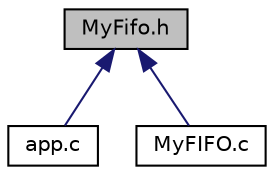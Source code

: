 digraph "MyFifo.h"
{
  edge [fontname="Helvetica",fontsize="10",labelfontname="Helvetica",labelfontsize="10"];
  node [fontname="Helvetica",fontsize="10",shape=record];
  Node3 [label="MyFifo.h",height=0.2,width=0.4,color="black", fillcolor="grey75", style="filled", fontcolor="black"];
  Node3 -> Node4 [dir="back",color="midnightblue",fontsize="10",style="solid",fontname="Helvetica"];
  Node4 [label="app.c",height=0.2,width=0.4,color="black", fillcolor="white", style="filled",URL="$app_8c.html",tooltip="test application "];
  Node3 -> Node5 [dir="back",color="midnightblue",fontsize="10",style="solid",fontname="Helvetica"];
  Node5 [label="MyFIFO.c",height=0.2,width=0.4,color="black", fillcolor="white", style="filled",URL="$MyFIFO_8c.html"];
}
